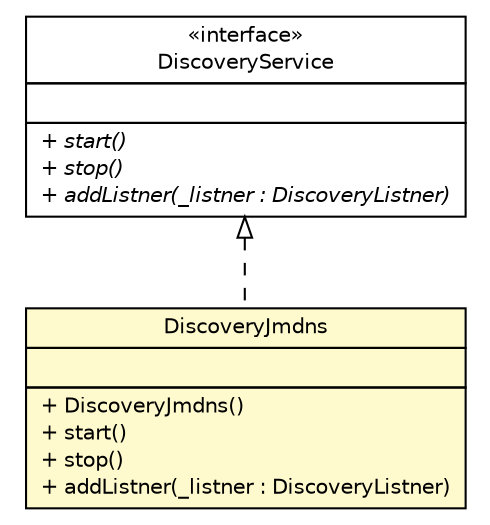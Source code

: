 #!/usr/local/bin/dot
#
# Class diagram 
# Generated by UMLGraph version 5.1 (http://www.umlgraph.org/)
#

digraph G {
	edge [fontname="Helvetica",fontsize=10,labelfontname="Helvetica",labelfontsize=10];
	node [fontname="Helvetica",fontsize=10,shape=plaintext];
	nodesep=0.25;
	ranksep=0.5;
	// com.connectlife.coreserver.environment.discover.DiscoveryService
	c1601 [label=<<table title="com.connectlife.coreserver.environment.discover.DiscoveryService" border="0" cellborder="1" cellspacing="0" cellpadding="2" port="p" href="./DiscoveryService.html">
		<tr><td><table border="0" cellspacing="0" cellpadding="1">
<tr><td align="center" balign="center"> &#171;interface&#187; </td></tr>
<tr><td align="center" balign="center"> DiscoveryService </td></tr>
		</table></td></tr>
		<tr><td><table border="0" cellspacing="0" cellpadding="1">
<tr><td align="left" balign="left">  </td></tr>
		</table></td></tr>
		<tr><td><table border="0" cellspacing="0" cellpadding="1">
<tr><td align="left" balign="left"><font face="Helvetica-Oblique" point-size="10.0"> + start() </font></td></tr>
<tr><td align="left" balign="left"><font face="Helvetica-Oblique" point-size="10.0"> + stop() </font></td></tr>
<tr><td align="left" balign="left"><font face="Helvetica-Oblique" point-size="10.0"> + addListner(_listner : DiscoveryListner) </font></td></tr>
		</table></td></tr>
		</table>>, fontname="Helvetica", fontcolor="black", fontsize=10.0];
	// com.connectlife.coreserver.environment.discover.DiscoveryJmdns
	c1602 [label=<<table title="com.connectlife.coreserver.environment.discover.DiscoveryJmdns" border="0" cellborder="1" cellspacing="0" cellpadding="2" port="p" bgcolor="lemonChiffon" href="./DiscoveryJmdns.html">
		<tr><td><table border="0" cellspacing="0" cellpadding="1">
<tr><td align="center" balign="center"> DiscoveryJmdns </td></tr>
		</table></td></tr>
		<tr><td><table border="0" cellspacing="0" cellpadding="1">
<tr><td align="left" balign="left">  </td></tr>
		</table></td></tr>
		<tr><td><table border="0" cellspacing="0" cellpadding="1">
<tr><td align="left" balign="left"> + DiscoveryJmdns() </td></tr>
<tr><td align="left" balign="left"> + start() </td></tr>
<tr><td align="left" balign="left"> + stop() </td></tr>
<tr><td align="left" balign="left"> + addListner(_listner : DiscoveryListner) </td></tr>
		</table></td></tr>
		</table>>, fontname="Helvetica", fontcolor="black", fontsize=10.0];
	//com.connectlife.coreserver.environment.discover.DiscoveryJmdns implements com.connectlife.coreserver.environment.discover.DiscoveryService
	c1601:p -> c1602:p [dir=back,arrowtail=empty,style=dashed];
}

